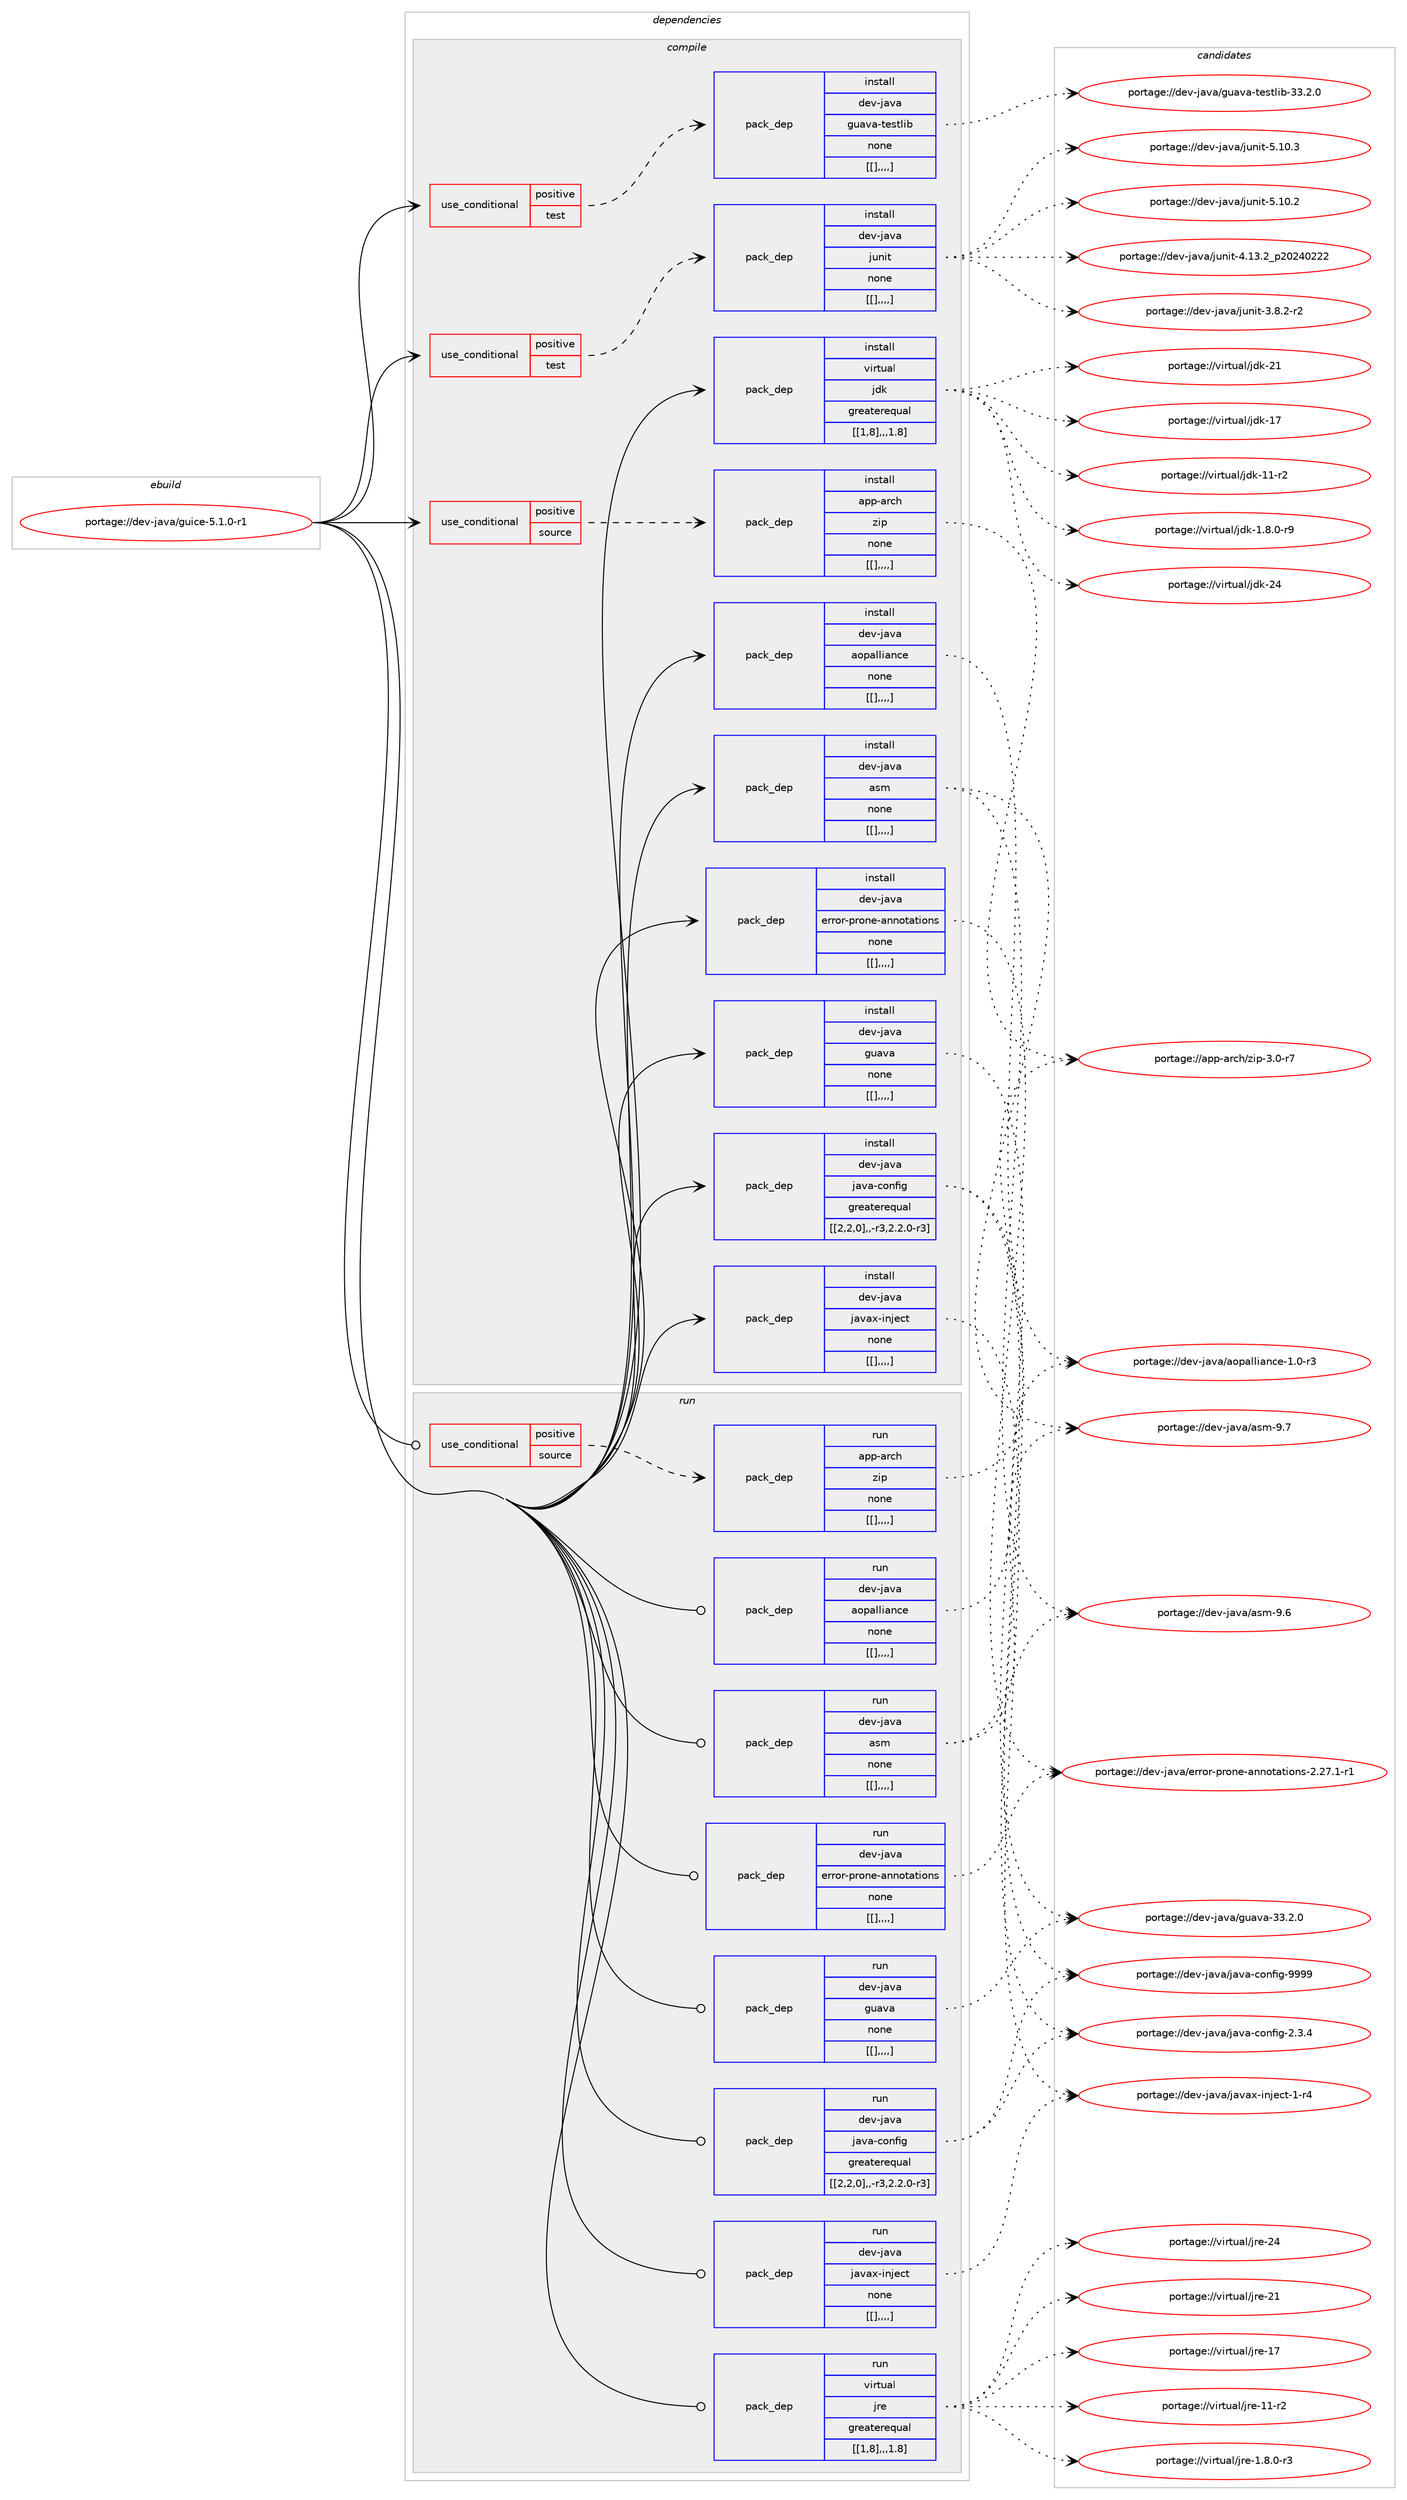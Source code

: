 digraph prolog {

# *************
# Graph options
# *************

newrank=true;
concentrate=true;
compound=true;
graph [rankdir=LR,fontname=Helvetica,fontsize=10,ranksep=1.5];#, ranksep=2.5, nodesep=0.2];
edge  [arrowhead=vee];
node  [fontname=Helvetica,fontsize=10];

# **********
# The ebuild
# **********

subgraph cluster_leftcol {
color=gray;
label=<<i>ebuild</i>>;
id [label="portage://dev-java/guice-5.1.0-r1", color=red, width=4, href="../dev-java/guice-5.1.0-r1.svg"];
}

# ****************
# The dependencies
# ****************

subgraph cluster_midcol {
color=gray;
label=<<i>dependencies</i>>;
subgraph cluster_compile {
fillcolor="#eeeeee";
style=filled;
label=<<i>compile</i>>;
subgraph cond22122 {
dependency94407 [label=<<TABLE BORDER="0" CELLBORDER="1" CELLSPACING="0" CELLPADDING="4"><TR><TD ROWSPAN="3" CELLPADDING="10">use_conditional</TD></TR><TR><TD>positive</TD></TR><TR><TD>source</TD></TR></TABLE>>, shape=none, color=red];
subgraph pack71235 {
dependency94408 [label=<<TABLE BORDER="0" CELLBORDER="1" CELLSPACING="0" CELLPADDING="4" WIDTH="220"><TR><TD ROWSPAN="6" CELLPADDING="30">pack_dep</TD></TR><TR><TD WIDTH="110">install</TD></TR><TR><TD>app-arch</TD></TR><TR><TD>zip</TD></TR><TR><TD>none</TD></TR><TR><TD>[[],,,,]</TD></TR></TABLE>>, shape=none, color=blue];
}
dependency94407:e -> dependency94408:w [weight=20,style="dashed",arrowhead="vee"];
}
id:e -> dependency94407:w [weight=20,style="solid",arrowhead="vee"];
subgraph cond22123 {
dependency94409 [label=<<TABLE BORDER="0" CELLBORDER="1" CELLSPACING="0" CELLPADDING="4"><TR><TD ROWSPAN="3" CELLPADDING="10">use_conditional</TD></TR><TR><TD>positive</TD></TR><TR><TD>test</TD></TR></TABLE>>, shape=none, color=red];
subgraph pack71236 {
dependency94410 [label=<<TABLE BORDER="0" CELLBORDER="1" CELLSPACING="0" CELLPADDING="4" WIDTH="220"><TR><TD ROWSPAN="6" CELLPADDING="30">pack_dep</TD></TR><TR><TD WIDTH="110">install</TD></TR><TR><TD>dev-java</TD></TR><TR><TD>guava-testlib</TD></TR><TR><TD>none</TD></TR><TR><TD>[[],,,,]</TD></TR></TABLE>>, shape=none, color=blue];
}
dependency94409:e -> dependency94410:w [weight=20,style="dashed",arrowhead="vee"];
}
id:e -> dependency94409:w [weight=20,style="solid",arrowhead="vee"];
subgraph cond22124 {
dependency94411 [label=<<TABLE BORDER="0" CELLBORDER="1" CELLSPACING="0" CELLPADDING="4"><TR><TD ROWSPAN="3" CELLPADDING="10">use_conditional</TD></TR><TR><TD>positive</TD></TR><TR><TD>test</TD></TR></TABLE>>, shape=none, color=red];
subgraph pack71237 {
dependency94412 [label=<<TABLE BORDER="0" CELLBORDER="1" CELLSPACING="0" CELLPADDING="4" WIDTH="220"><TR><TD ROWSPAN="6" CELLPADDING="30">pack_dep</TD></TR><TR><TD WIDTH="110">install</TD></TR><TR><TD>dev-java</TD></TR><TR><TD>junit</TD></TR><TR><TD>none</TD></TR><TR><TD>[[],,,,]</TD></TR></TABLE>>, shape=none, color=blue];
}
dependency94411:e -> dependency94412:w [weight=20,style="dashed",arrowhead="vee"];
}
id:e -> dependency94411:w [weight=20,style="solid",arrowhead="vee"];
subgraph pack71238 {
dependency94413 [label=<<TABLE BORDER="0" CELLBORDER="1" CELLSPACING="0" CELLPADDING="4" WIDTH="220"><TR><TD ROWSPAN="6" CELLPADDING="30">pack_dep</TD></TR><TR><TD WIDTH="110">install</TD></TR><TR><TD>dev-java</TD></TR><TR><TD>aopalliance</TD></TR><TR><TD>none</TD></TR><TR><TD>[[],,,,]</TD></TR></TABLE>>, shape=none, color=blue];
}
id:e -> dependency94413:w [weight=20,style="solid",arrowhead="vee"];
subgraph pack71239 {
dependency94414 [label=<<TABLE BORDER="0" CELLBORDER="1" CELLSPACING="0" CELLPADDING="4" WIDTH="220"><TR><TD ROWSPAN="6" CELLPADDING="30">pack_dep</TD></TR><TR><TD WIDTH="110">install</TD></TR><TR><TD>dev-java</TD></TR><TR><TD>asm</TD></TR><TR><TD>none</TD></TR><TR><TD>[[],,,,]</TD></TR></TABLE>>, shape=none, color=blue];
}
id:e -> dependency94414:w [weight=20,style="solid",arrowhead="vee"];
subgraph pack71240 {
dependency94415 [label=<<TABLE BORDER="0" CELLBORDER="1" CELLSPACING="0" CELLPADDING="4" WIDTH="220"><TR><TD ROWSPAN="6" CELLPADDING="30">pack_dep</TD></TR><TR><TD WIDTH="110">install</TD></TR><TR><TD>dev-java</TD></TR><TR><TD>error-prone-annotations</TD></TR><TR><TD>none</TD></TR><TR><TD>[[],,,,]</TD></TR></TABLE>>, shape=none, color=blue];
}
id:e -> dependency94415:w [weight=20,style="solid",arrowhead="vee"];
subgraph pack71241 {
dependency94416 [label=<<TABLE BORDER="0" CELLBORDER="1" CELLSPACING="0" CELLPADDING="4" WIDTH="220"><TR><TD ROWSPAN="6" CELLPADDING="30">pack_dep</TD></TR><TR><TD WIDTH="110">install</TD></TR><TR><TD>dev-java</TD></TR><TR><TD>guava</TD></TR><TR><TD>none</TD></TR><TR><TD>[[],,,,]</TD></TR></TABLE>>, shape=none, color=blue];
}
id:e -> dependency94416:w [weight=20,style="solid",arrowhead="vee"];
subgraph pack71242 {
dependency94417 [label=<<TABLE BORDER="0" CELLBORDER="1" CELLSPACING="0" CELLPADDING="4" WIDTH="220"><TR><TD ROWSPAN="6" CELLPADDING="30">pack_dep</TD></TR><TR><TD WIDTH="110">install</TD></TR><TR><TD>dev-java</TD></TR><TR><TD>java-config</TD></TR><TR><TD>greaterequal</TD></TR><TR><TD>[[2,2,0],,-r3,2.2.0-r3]</TD></TR></TABLE>>, shape=none, color=blue];
}
id:e -> dependency94417:w [weight=20,style="solid",arrowhead="vee"];
subgraph pack71243 {
dependency94418 [label=<<TABLE BORDER="0" CELLBORDER="1" CELLSPACING="0" CELLPADDING="4" WIDTH="220"><TR><TD ROWSPAN="6" CELLPADDING="30">pack_dep</TD></TR><TR><TD WIDTH="110">install</TD></TR><TR><TD>dev-java</TD></TR><TR><TD>javax-inject</TD></TR><TR><TD>none</TD></TR><TR><TD>[[],,,,]</TD></TR></TABLE>>, shape=none, color=blue];
}
id:e -> dependency94418:w [weight=20,style="solid",arrowhead="vee"];
subgraph pack71244 {
dependency94419 [label=<<TABLE BORDER="0" CELLBORDER="1" CELLSPACING="0" CELLPADDING="4" WIDTH="220"><TR><TD ROWSPAN="6" CELLPADDING="30">pack_dep</TD></TR><TR><TD WIDTH="110">install</TD></TR><TR><TD>virtual</TD></TR><TR><TD>jdk</TD></TR><TR><TD>greaterequal</TD></TR><TR><TD>[[1,8],,,1.8]</TD></TR></TABLE>>, shape=none, color=blue];
}
id:e -> dependency94419:w [weight=20,style="solid",arrowhead="vee"];
}
subgraph cluster_compileandrun {
fillcolor="#eeeeee";
style=filled;
label=<<i>compile and run</i>>;
}
subgraph cluster_run {
fillcolor="#eeeeee";
style=filled;
label=<<i>run</i>>;
subgraph cond22125 {
dependency94420 [label=<<TABLE BORDER="0" CELLBORDER="1" CELLSPACING="0" CELLPADDING="4"><TR><TD ROWSPAN="3" CELLPADDING="10">use_conditional</TD></TR><TR><TD>positive</TD></TR><TR><TD>source</TD></TR></TABLE>>, shape=none, color=red];
subgraph pack71245 {
dependency94421 [label=<<TABLE BORDER="0" CELLBORDER="1" CELLSPACING="0" CELLPADDING="4" WIDTH="220"><TR><TD ROWSPAN="6" CELLPADDING="30">pack_dep</TD></TR><TR><TD WIDTH="110">run</TD></TR><TR><TD>app-arch</TD></TR><TR><TD>zip</TD></TR><TR><TD>none</TD></TR><TR><TD>[[],,,,]</TD></TR></TABLE>>, shape=none, color=blue];
}
dependency94420:e -> dependency94421:w [weight=20,style="dashed",arrowhead="vee"];
}
id:e -> dependency94420:w [weight=20,style="solid",arrowhead="odot"];
subgraph pack71246 {
dependency94422 [label=<<TABLE BORDER="0" CELLBORDER="1" CELLSPACING="0" CELLPADDING="4" WIDTH="220"><TR><TD ROWSPAN="6" CELLPADDING="30">pack_dep</TD></TR><TR><TD WIDTH="110">run</TD></TR><TR><TD>dev-java</TD></TR><TR><TD>aopalliance</TD></TR><TR><TD>none</TD></TR><TR><TD>[[],,,,]</TD></TR></TABLE>>, shape=none, color=blue];
}
id:e -> dependency94422:w [weight=20,style="solid",arrowhead="odot"];
subgraph pack71247 {
dependency94423 [label=<<TABLE BORDER="0" CELLBORDER="1" CELLSPACING="0" CELLPADDING="4" WIDTH="220"><TR><TD ROWSPAN="6" CELLPADDING="30">pack_dep</TD></TR><TR><TD WIDTH="110">run</TD></TR><TR><TD>dev-java</TD></TR><TR><TD>asm</TD></TR><TR><TD>none</TD></TR><TR><TD>[[],,,,]</TD></TR></TABLE>>, shape=none, color=blue];
}
id:e -> dependency94423:w [weight=20,style="solid",arrowhead="odot"];
subgraph pack71248 {
dependency94424 [label=<<TABLE BORDER="0" CELLBORDER="1" CELLSPACING="0" CELLPADDING="4" WIDTH="220"><TR><TD ROWSPAN="6" CELLPADDING="30">pack_dep</TD></TR><TR><TD WIDTH="110">run</TD></TR><TR><TD>dev-java</TD></TR><TR><TD>error-prone-annotations</TD></TR><TR><TD>none</TD></TR><TR><TD>[[],,,,]</TD></TR></TABLE>>, shape=none, color=blue];
}
id:e -> dependency94424:w [weight=20,style="solid",arrowhead="odot"];
subgraph pack71249 {
dependency94425 [label=<<TABLE BORDER="0" CELLBORDER="1" CELLSPACING="0" CELLPADDING="4" WIDTH="220"><TR><TD ROWSPAN="6" CELLPADDING="30">pack_dep</TD></TR><TR><TD WIDTH="110">run</TD></TR><TR><TD>dev-java</TD></TR><TR><TD>guava</TD></TR><TR><TD>none</TD></TR><TR><TD>[[],,,,]</TD></TR></TABLE>>, shape=none, color=blue];
}
id:e -> dependency94425:w [weight=20,style="solid",arrowhead="odot"];
subgraph pack71250 {
dependency94426 [label=<<TABLE BORDER="0" CELLBORDER="1" CELLSPACING="0" CELLPADDING="4" WIDTH="220"><TR><TD ROWSPAN="6" CELLPADDING="30">pack_dep</TD></TR><TR><TD WIDTH="110">run</TD></TR><TR><TD>dev-java</TD></TR><TR><TD>java-config</TD></TR><TR><TD>greaterequal</TD></TR><TR><TD>[[2,2,0],,-r3,2.2.0-r3]</TD></TR></TABLE>>, shape=none, color=blue];
}
id:e -> dependency94426:w [weight=20,style="solid",arrowhead="odot"];
subgraph pack71251 {
dependency94427 [label=<<TABLE BORDER="0" CELLBORDER="1" CELLSPACING="0" CELLPADDING="4" WIDTH="220"><TR><TD ROWSPAN="6" CELLPADDING="30">pack_dep</TD></TR><TR><TD WIDTH="110">run</TD></TR><TR><TD>dev-java</TD></TR><TR><TD>javax-inject</TD></TR><TR><TD>none</TD></TR><TR><TD>[[],,,,]</TD></TR></TABLE>>, shape=none, color=blue];
}
id:e -> dependency94427:w [weight=20,style="solid",arrowhead="odot"];
subgraph pack71252 {
dependency94428 [label=<<TABLE BORDER="0" CELLBORDER="1" CELLSPACING="0" CELLPADDING="4" WIDTH="220"><TR><TD ROWSPAN="6" CELLPADDING="30">pack_dep</TD></TR><TR><TD WIDTH="110">run</TD></TR><TR><TD>virtual</TD></TR><TR><TD>jre</TD></TR><TR><TD>greaterequal</TD></TR><TR><TD>[[1,8],,,1.8]</TD></TR></TABLE>>, shape=none, color=blue];
}
id:e -> dependency94428:w [weight=20,style="solid",arrowhead="odot"];
}
}

# **************
# The candidates
# **************

subgraph cluster_choices {
rank=same;
color=gray;
label=<<i>candidates</i>>;

subgraph choice71235 {
color=black;
nodesep=1;
choice9711211245971149910447122105112455146484511455 [label="portage://app-arch/zip-3.0-r7", color=red, width=4,href="../app-arch/zip-3.0-r7.svg"];
dependency94408:e -> choice9711211245971149910447122105112455146484511455:w [style=dotted,weight="100"];
}
subgraph choice71236 {
color=black;
nodesep=1;
choice100101118451069711897471031179711897451161011151161081059845515146504648 [label="portage://dev-java/guava-testlib-33.2.0", color=red, width=4,href="../dev-java/guava-testlib-33.2.0.svg"];
dependency94410:e -> choice100101118451069711897471031179711897451161011151161081059845515146504648:w [style=dotted,weight="100"];
}
subgraph choice71237 {
color=black;
nodesep=1;
choice1001011184510697118974710611711010511645534649484651 [label="portage://dev-java/junit-5.10.3", color=red, width=4,href="../dev-java/junit-5.10.3.svg"];
choice1001011184510697118974710611711010511645534649484650 [label="portage://dev-java/junit-5.10.2", color=red, width=4,href="../dev-java/junit-5.10.2.svg"];
choice1001011184510697118974710611711010511645524649514650951125048505248505050 [label="portage://dev-java/junit-4.13.2_p20240222", color=red, width=4,href="../dev-java/junit-4.13.2_p20240222.svg"];
choice100101118451069711897471061171101051164551465646504511450 [label="portage://dev-java/junit-3.8.2-r2", color=red, width=4,href="../dev-java/junit-3.8.2-r2.svg"];
dependency94412:e -> choice1001011184510697118974710611711010511645534649484651:w [style=dotted,weight="100"];
dependency94412:e -> choice1001011184510697118974710611711010511645534649484650:w [style=dotted,weight="100"];
dependency94412:e -> choice1001011184510697118974710611711010511645524649514650951125048505248505050:w [style=dotted,weight="100"];
dependency94412:e -> choice100101118451069711897471061171101051164551465646504511450:w [style=dotted,weight="100"];
}
subgraph choice71238 {
color=black;
nodesep=1;
choice1001011184510697118974797111112971081081059711099101454946484511451 [label="portage://dev-java/aopalliance-1.0-r3", color=red, width=4,href="../dev-java/aopalliance-1.0-r3.svg"];
dependency94413:e -> choice1001011184510697118974797111112971081081059711099101454946484511451:w [style=dotted,weight="100"];
}
subgraph choice71239 {
color=black;
nodesep=1;
choice100101118451069711897479711510945574655 [label="portage://dev-java/asm-9.7", color=red, width=4,href="../dev-java/asm-9.7.svg"];
choice100101118451069711897479711510945574654 [label="portage://dev-java/asm-9.6", color=red, width=4,href="../dev-java/asm-9.6.svg"];
dependency94414:e -> choice100101118451069711897479711510945574655:w [style=dotted,weight="100"];
dependency94414:e -> choice100101118451069711897479711510945574654:w [style=dotted,weight="100"];
}
subgraph choice71240 {
color=black;
nodesep=1;
choice1001011184510697118974710111411411111445112114111110101459711011011111697116105111110115455046505546494511449 [label="portage://dev-java/error-prone-annotations-2.27.1-r1", color=red, width=4,href="../dev-java/error-prone-annotations-2.27.1-r1.svg"];
dependency94415:e -> choice1001011184510697118974710111411411111445112114111110101459711011011111697116105111110115455046505546494511449:w [style=dotted,weight="100"];
}
subgraph choice71241 {
color=black;
nodesep=1;
choice10010111845106971189747103117971189745515146504648 [label="portage://dev-java/guava-33.2.0", color=red, width=4,href="../dev-java/guava-33.2.0.svg"];
dependency94416:e -> choice10010111845106971189747103117971189745515146504648:w [style=dotted,weight="100"];
}
subgraph choice71242 {
color=black;
nodesep=1;
choice10010111845106971189747106971189745991111101021051034557575757 [label="portage://dev-java/java-config-9999", color=red, width=4,href="../dev-java/java-config-9999.svg"];
choice1001011184510697118974710697118974599111110102105103455046514652 [label="portage://dev-java/java-config-2.3.4", color=red, width=4,href="../dev-java/java-config-2.3.4.svg"];
dependency94417:e -> choice10010111845106971189747106971189745991111101021051034557575757:w [style=dotted,weight="100"];
dependency94417:e -> choice1001011184510697118974710697118974599111110102105103455046514652:w [style=dotted,weight="100"];
}
subgraph choice71243 {
color=black;
nodesep=1;
choice100101118451069711897471069711897120451051101061019911645494511452 [label="portage://dev-java/javax-inject-1-r4", color=red, width=4,href="../dev-java/javax-inject-1-r4.svg"];
dependency94418:e -> choice100101118451069711897471069711897120451051101061019911645494511452:w [style=dotted,weight="100"];
}
subgraph choice71244 {
color=black;
nodesep=1;
choice1181051141161179710847106100107455052 [label="portage://virtual/jdk-24", color=red, width=4,href="../virtual/jdk-24.svg"];
choice1181051141161179710847106100107455049 [label="portage://virtual/jdk-21", color=red, width=4,href="../virtual/jdk-21.svg"];
choice1181051141161179710847106100107454955 [label="portage://virtual/jdk-17", color=red, width=4,href="../virtual/jdk-17.svg"];
choice11810511411611797108471061001074549494511450 [label="portage://virtual/jdk-11-r2", color=red, width=4,href="../virtual/jdk-11-r2.svg"];
choice11810511411611797108471061001074549465646484511457 [label="portage://virtual/jdk-1.8.0-r9", color=red, width=4,href="../virtual/jdk-1.8.0-r9.svg"];
dependency94419:e -> choice1181051141161179710847106100107455052:w [style=dotted,weight="100"];
dependency94419:e -> choice1181051141161179710847106100107455049:w [style=dotted,weight="100"];
dependency94419:e -> choice1181051141161179710847106100107454955:w [style=dotted,weight="100"];
dependency94419:e -> choice11810511411611797108471061001074549494511450:w [style=dotted,weight="100"];
dependency94419:e -> choice11810511411611797108471061001074549465646484511457:w [style=dotted,weight="100"];
}
subgraph choice71245 {
color=black;
nodesep=1;
choice9711211245971149910447122105112455146484511455 [label="portage://app-arch/zip-3.0-r7", color=red, width=4,href="../app-arch/zip-3.0-r7.svg"];
dependency94421:e -> choice9711211245971149910447122105112455146484511455:w [style=dotted,weight="100"];
}
subgraph choice71246 {
color=black;
nodesep=1;
choice1001011184510697118974797111112971081081059711099101454946484511451 [label="portage://dev-java/aopalliance-1.0-r3", color=red, width=4,href="../dev-java/aopalliance-1.0-r3.svg"];
dependency94422:e -> choice1001011184510697118974797111112971081081059711099101454946484511451:w [style=dotted,weight="100"];
}
subgraph choice71247 {
color=black;
nodesep=1;
choice100101118451069711897479711510945574655 [label="portage://dev-java/asm-9.7", color=red, width=4,href="../dev-java/asm-9.7.svg"];
choice100101118451069711897479711510945574654 [label="portage://dev-java/asm-9.6", color=red, width=4,href="../dev-java/asm-9.6.svg"];
dependency94423:e -> choice100101118451069711897479711510945574655:w [style=dotted,weight="100"];
dependency94423:e -> choice100101118451069711897479711510945574654:w [style=dotted,weight="100"];
}
subgraph choice71248 {
color=black;
nodesep=1;
choice1001011184510697118974710111411411111445112114111110101459711011011111697116105111110115455046505546494511449 [label="portage://dev-java/error-prone-annotations-2.27.1-r1", color=red, width=4,href="../dev-java/error-prone-annotations-2.27.1-r1.svg"];
dependency94424:e -> choice1001011184510697118974710111411411111445112114111110101459711011011111697116105111110115455046505546494511449:w [style=dotted,weight="100"];
}
subgraph choice71249 {
color=black;
nodesep=1;
choice10010111845106971189747103117971189745515146504648 [label="portage://dev-java/guava-33.2.0", color=red, width=4,href="../dev-java/guava-33.2.0.svg"];
dependency94425:e -> choice10010111845106971189747103117971189745515146504648:w [style=dotted,weight="100"];
}
subgraph choice71250 {
color=black;
nodesep=1;
choice10010111845106971189747106971189745991111101021051034557575757 [label="portage://dev-java/java-config-9999", color=red, width=4,href="../dev-java/java-config-9999.svg"];
choice1001011184510697118974710697118974599111110102105103455046514652 [label="portage://dev-java/java-config-2.3.4", color=red, width=4,href="../dev-java/java-config-2.3.4.svg"];
dependency94426:e -> choice10010111845106971189747106971189745991111101021051034557575757:w [style=dotted,weight="100"];
dependency94426:e -> choice1001011184510697118974710697118974599111110102105103455046514652:w [style=dotted,weight="100"];
}
subgraph choice71251 {
color=black;
nodesep=1;
choice100101118451069711897471069711897120451051101061019911645494511452 [label="portage://dev-java/javax-inject-1-r4", color=red, width=4,href="../dev-java/javax-inject-1-r4.svg"];
dependency94427:e -> choice100101118451069711897471069711897120451051101061019911645494511452:w [style=dotted,weight="100"];
}
subgraph choice71252 {
color=black;
nodesep=1;
choice1181051141161179710847106114101455052 [label="portage://virtual/jre-24", color=red, width=4,href="../virtual/jre-24.svg"];
choice1181051141161179710847106114101455049 [label="portage://virtual/jre-21", color=red, width=4,href="../virtual/jre-21.svg"];
choice1181051141161179710847106114101454955 [label="portage://virtual/jre-17", color=red, width=4,href="../virtual/jre-17.svg"];
choice11810511411611797108471061141014549494511450 [label="portage://virtual/jre-11-r2", color=red, width=4,href="../virtual/jre-11-r2.svg"];
choice11810511411611797108471061141014549465646484511451 [label="portage://virtual/jre-1.8.0-r3", color=red, width=4,href="../virtual/jre-1.8.0-r3.svg"];
dependency94428:e -> choice1181051141161179710847106114101455052:w [style=dotted,weight="100"];
dependency94428:e -> choice1181051141161179710847106114101455049:w [style=dotted,weight="100"];
dependency94428:e -> choice1181051141161179710847106114101454955:w [style=dotted,weight="100"];
dependency94428:e -> choice11810511411611797108471061141014549494511450:w [style=dotted,weight="100"];
dependency94428:e -> choice11810511411611797108471061141014549465646484511451:w [style=dotted,weight="100"];
}
}

}

